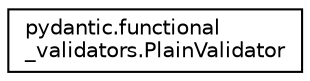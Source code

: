 digraph "Graphical Class Hierarchy"
{
 // LATEX_PDF_SIZE
  edge [fontname="Helvetica",fontsize="10",labelfontname="Helvetica",labelfontsize="10"];
  node [fontname="Helvetica",fontsize="10",shape=record];
  rankdir="LR";
  Node0 [label="pydantic.functional\l_validators.PlainValidator",height=0.2,width=0.4,color="black", fillcolor="white", style="filled",URL="$classpydantic_1_1functional__validators_1_1PlainValidator.html",tooltip="!! abstract \"Usage Documentation\" field plain validators"];
}
